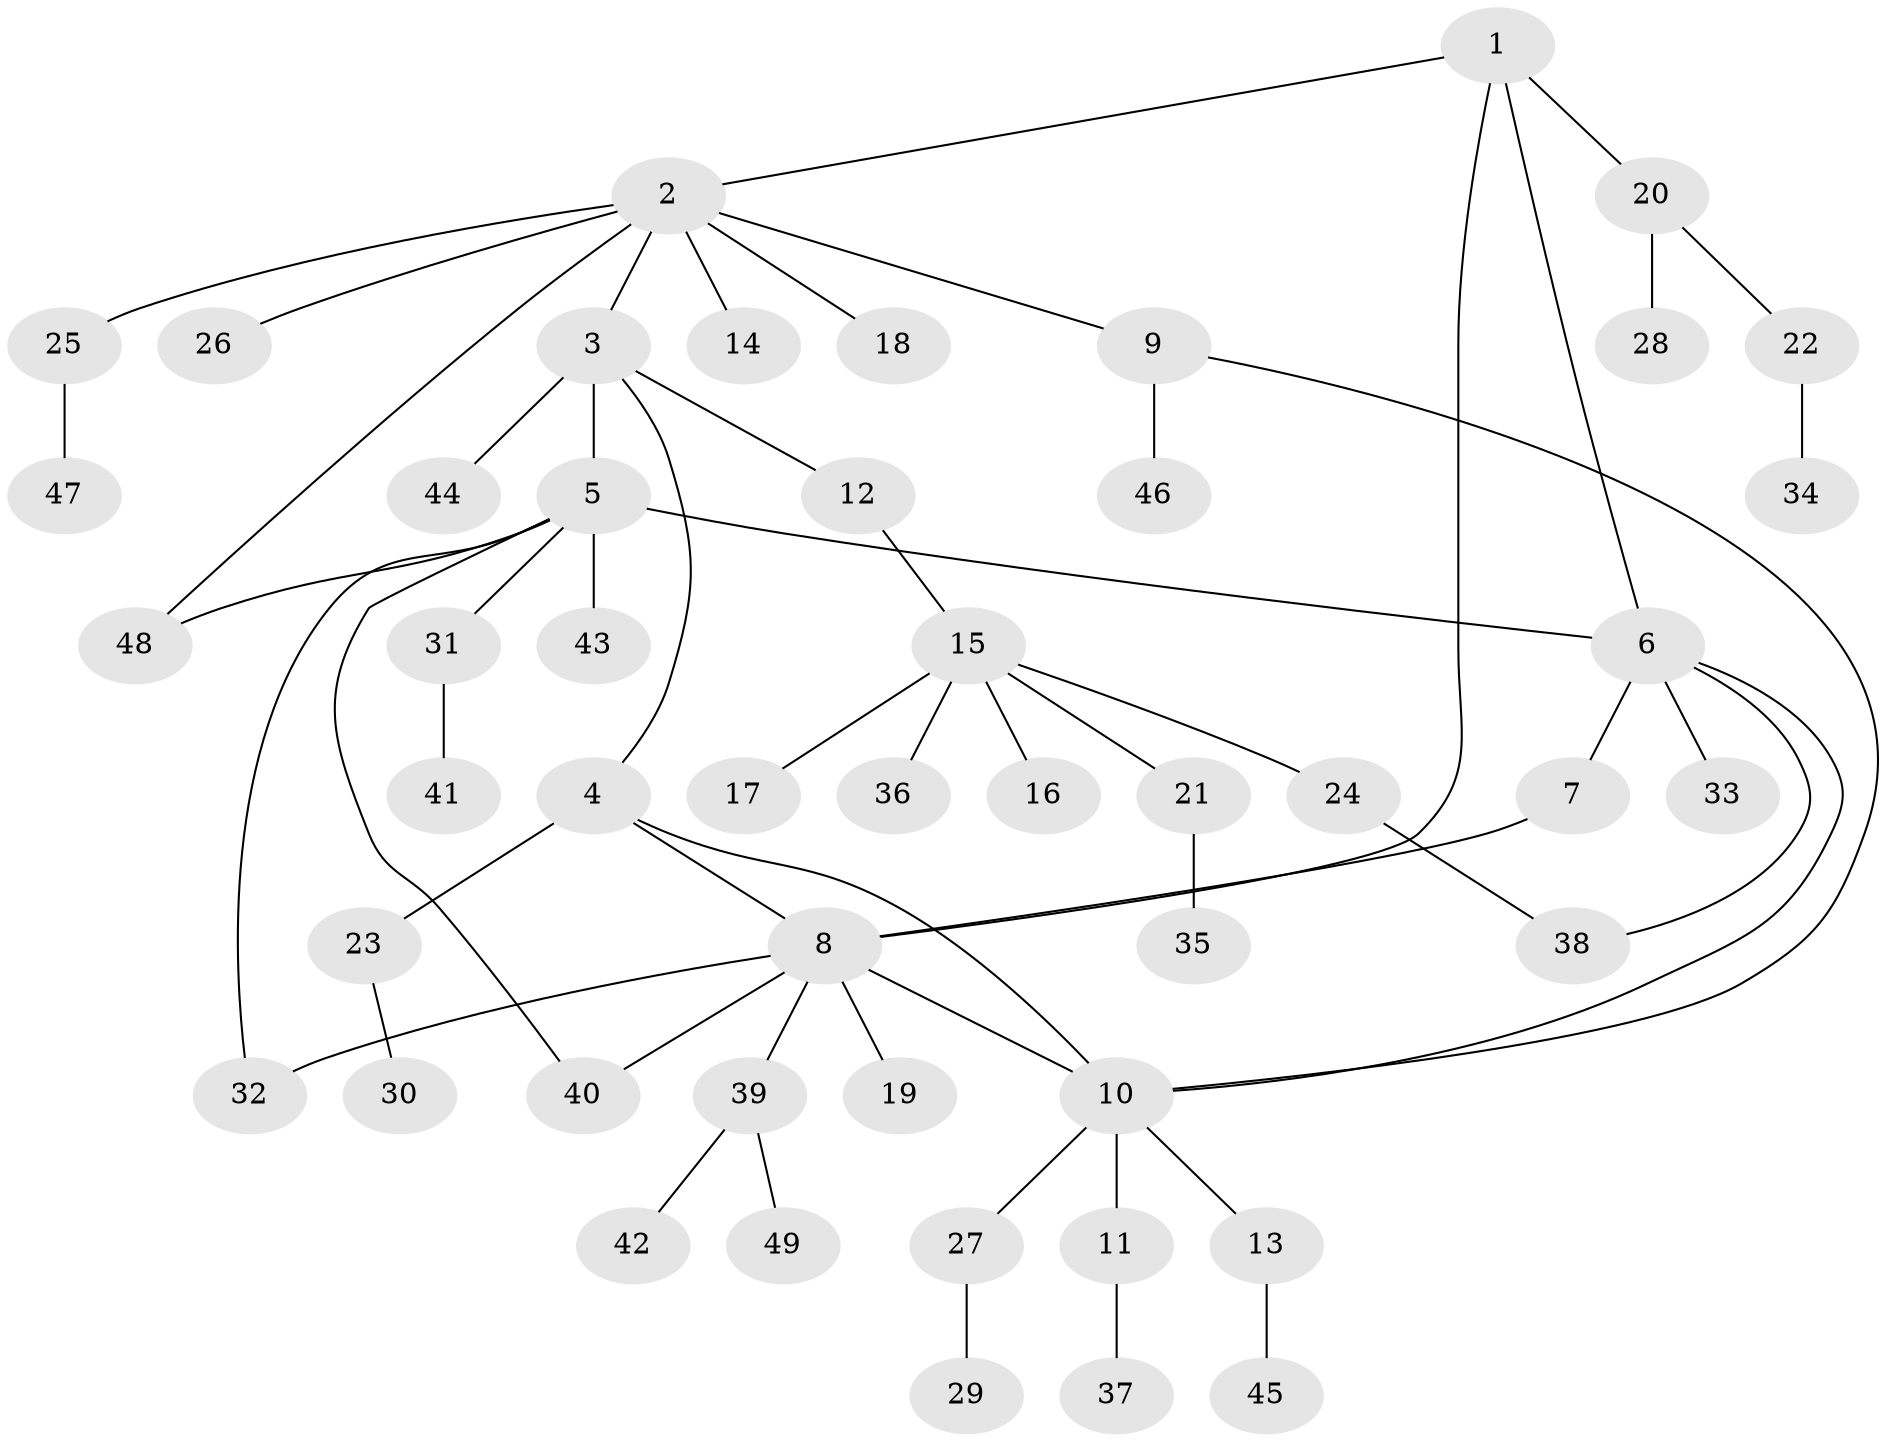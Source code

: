 // coarse degree distribution, {4: 0.11764705882352941, 7: 0.08823529411764706, 6: 0.029411764705882353, 8: 0.029411764705882353, 3: 0.058823529411764705, 1: 0.5, 2: 0.17647058823529413}
// Generated by graph-tools (version 1.1) at 2025/19/03/04/25 18:19:36]
// undirected, 49 vertices, 58 edges
graph export_dot {
graph [start="1"]
  node [color=gray90,style=filled];
  1;
  2;
  3;
  4;
  5;
  6;
  7;
  8;
  9;
  10;
  11;
  12;
  13;
  14;
  15;
  16;
  17;
  18;
  19;
  20;
  21;
  22;
  23;
  24;
  25;
  26;
  27;
  28;
  29;
  30;
  31;
  32;
  33;
  34;
  35;
  36;
  37;
  38;
  39;
  40;
  41;
  42;
  43;
  44;
  45;
  46;
  47;
  48;
  49;
  1 -- 2;
  1 -- 6;
  1 -- 8;
  1 -- 20;
  2 -- 3;
  2 -- 9;
  2 -- 14;
  2 -- 18;
  2 -- 25;
  2 -- 26;
  2 -- 48;
  3 -- 4;
  3 -- 5;
  3 -- 12;
  3 -- 44;
  4 -- 8;
  4 -- 10;
  4 -- 23;
  5 -- 6;
  5 -- 31;
  5 -- 32;
  5 -- 40;
  5 -- 43;
  5 -- 48;
  6 -- 7;
  6 -- 10;
  6 -- 33;
  6 -- 38;
  7 -- 8;
  8 -- 10;
  8 -- 19;
  8 -- 32;
  8 -- 39;
  8 -- 40;
  9 -- 10;
  9 -- 46;
  10 -- 11;
  10 -- 13;
  10 -- 27;
  11 -- 37;
  12 -- 15;
  13 -- 45;
  15 -- 16;
  15 -- 17;
  15 -- 21;
  15 -- 24;
  15 -- 36;
  20 -- 22;
  20 -- 28;
  21 -- 35;
  22 -- 34;
  23 -- 30;
  24 -- 38;
  25 -- 47;
  27 -- 29;
  31 -- 41;
  39 -- 42;
  39 -- 49;
}
